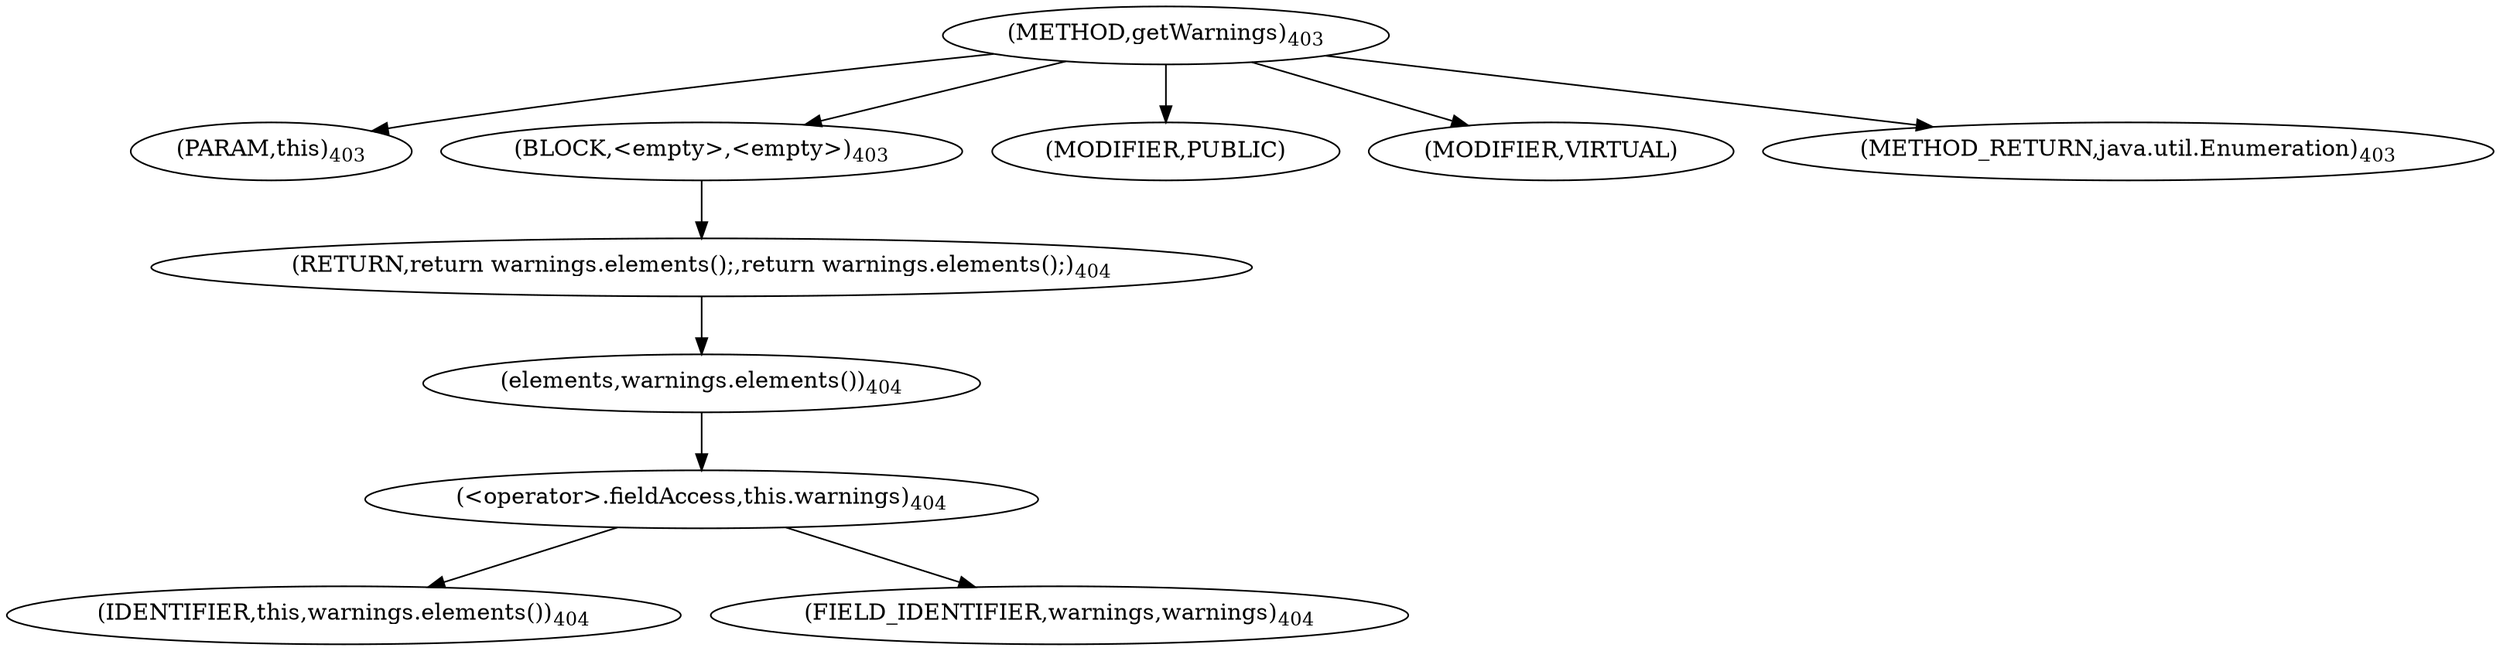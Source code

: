 digraph "getWarnings" {  
"878" [label = <(METHOD,getWarnings)<SUB>403</SUB>> ]
"879" [label = <(PARAM,this)<SUB>403</SUB>> ]
"880" [label = <(BLOCK,&lt;empty&gt;,&lt;empty&gt;)<SUB>403</SUB>> ]
"881" [label = <(RETURN,return warnings.elements();,return warnings.elements();)<SUB>404</SUB>> ]
"882" [label = <(elements,warnings.elements())<SUB>404</SUB>> ]
"883" [label = <(&lt;operator&gt;.fieldAccess,this.warnings)<SUB>404</SUB>> ]
"884" [label = <(IDENTIFIER,this,warnings.elements())<SUB>404</SUB>> ]
"885" [label = <(FIELD_IDENTIFIER,warnings,warnings)<SUB>404</SUB>> ]
"886" [label = <(MODIFIER,PUBLIC)> ]
"887" [label = <(MODIFIER,VIRTUAL)> ]
"888" [label = <(METHOD_RETURN,java.util.Enumeration)<SUB>403</SUB>> ]
  "878" -> "879" 
  "878" -> "880" 
  "878" -> "886" 
  "878" -> "887" 
  "878" -> "888" 
  "880" -> "881" 
  "881" -> "882" 
  "882" -> "883" 
  "883" -> "884" 
  "883" -> "885" 
}
